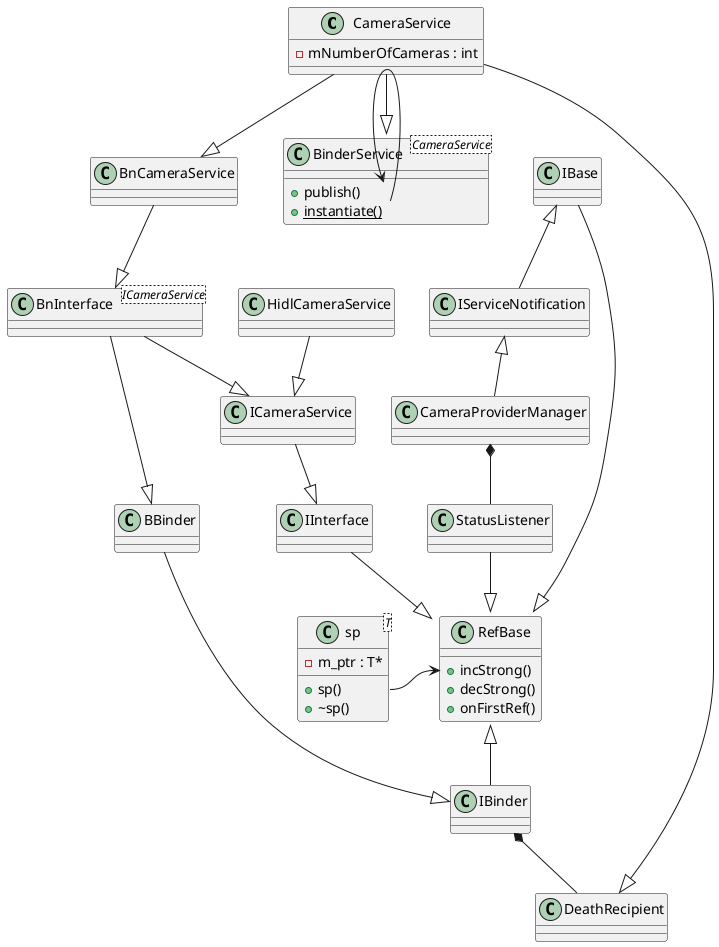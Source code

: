 @startuml CameraHardWare

class CameraService {
    -mNumberOfCameras : int
}

class BinderService <CameraService> {
    +publish()
    +{static} instantiate()
}

class BnCameraService {

}

class BnInterface <ICameraService> {

}

class ICameraService {

}

class IInterface {

}

class HidlCameraService {

}

HidlCameraService --|> ICameraService

ICameraService --|> IInterface
IInterface --|> RefBase

BnCameraService --|> BnInterface

class IBinder {

}

class BBinder {

}

BnInterface --|> ICameraService
BnInterface --|> BBinder
BBinder --|> IBinder

class DeathRecipient {

}

class RefBase {
    +incStrong()
    +decStrong()
    +onFirstRef()
}

class StatusListener {

}

class CameraProviderManager {

}

class IServiceNotification {

}

class IBase {

}

class sp <T> {
    -m_ptr : T*
    +sp()
    +~sp()
}

sp::sp -> RefBase::incStrong
' sp::~sp -> RefBase::decStrong

BinderService::instantiate -> BinderService::publish

IBase --|> RefBase
IBase <|-- IServiceNotification
IServiceNotification <|-- CameraProviderManager
StatusListener --|> RefBase
CameraProviderManager *-- StatusListener

RefBase <|-- IBinder
IBinder *-- DeathRecipient


CameraService --|> BinderService
CameraService --|> DeathRecipient
CameraService --|> BnCameraService


@enduml